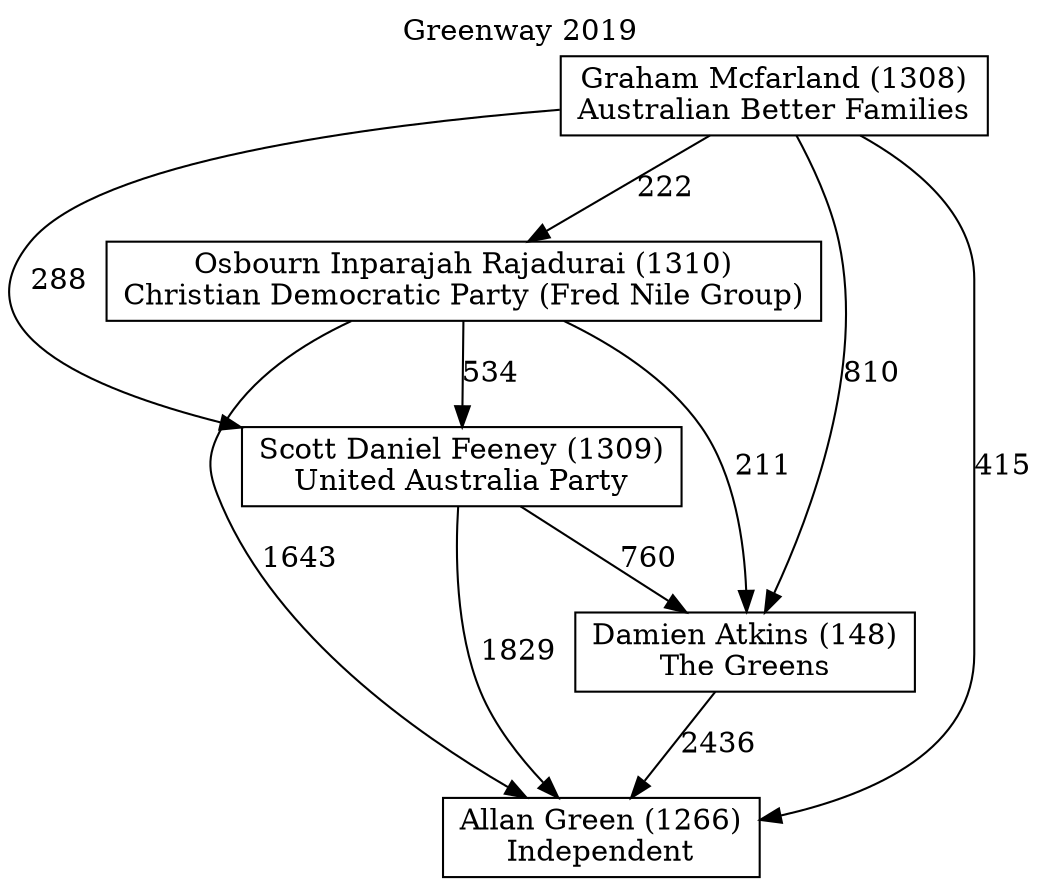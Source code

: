 // House preference flow
digraph "Allan Green (1266)_Greenway_2019" {
	graph [label="Greenway 2019" labelloc=t mclimit=10]
	node [shape=box]
	"Allan Green (1266)" [label="Allan Green (1266)
Independent"]
	"Damien Atkins (148)" [label="Damien Atkins (148)
The Greens"]
	"Scott Daniel Feeney (1309)" [label="Scott Daniel Feeney (1309)
United Australia Party"]
	"Osbourn Inparajah Rajadurai (1310)" [label="Osbourn Inparajah Rajadurai (1310)
Christian Democratic Party (Fred Nile Group)"]
	"Graham Mcfarland (1308)" [label="Graham Mcfarland (1308)
Australian Better Families"]
	"Damien Atkins (148)" -> "Allan Green (1266)" [label=2436]
	"Scott Daniel Feeney (1309)" -> "Damien Atkins (148)" [label=760]
	"Osbourn Inparajah Rajadurai (1310)" -> "Scott Daniel Feeney (1309)" [label=534]
	"Graham Mcfarland (1308)" -> "Osbourn Inparajah Rajadurai (1310)" [label=222]
	"Scott Daniel Feeney (1309)" -> "Allan Green (1266)" [label=1829]
	"Osbourn Inparajah Rajadurai (1310)" -> "Allan Green (1266)" [label=1643]
	"Graham Mcfarland (1308)" -> "Allan Green (1266)" [label=415]
	"Graham Mcfarland (1308)" -> "Scott Daniel Feeney (1309)" [label=288]
	"Osbourn Inparajah Rajadurai (1310)" -> "Damien Atkins (148)" [label=211]
	"Graham Mcfarland (1308)" -> "Damien Atkins (148)" [label=810]
}
